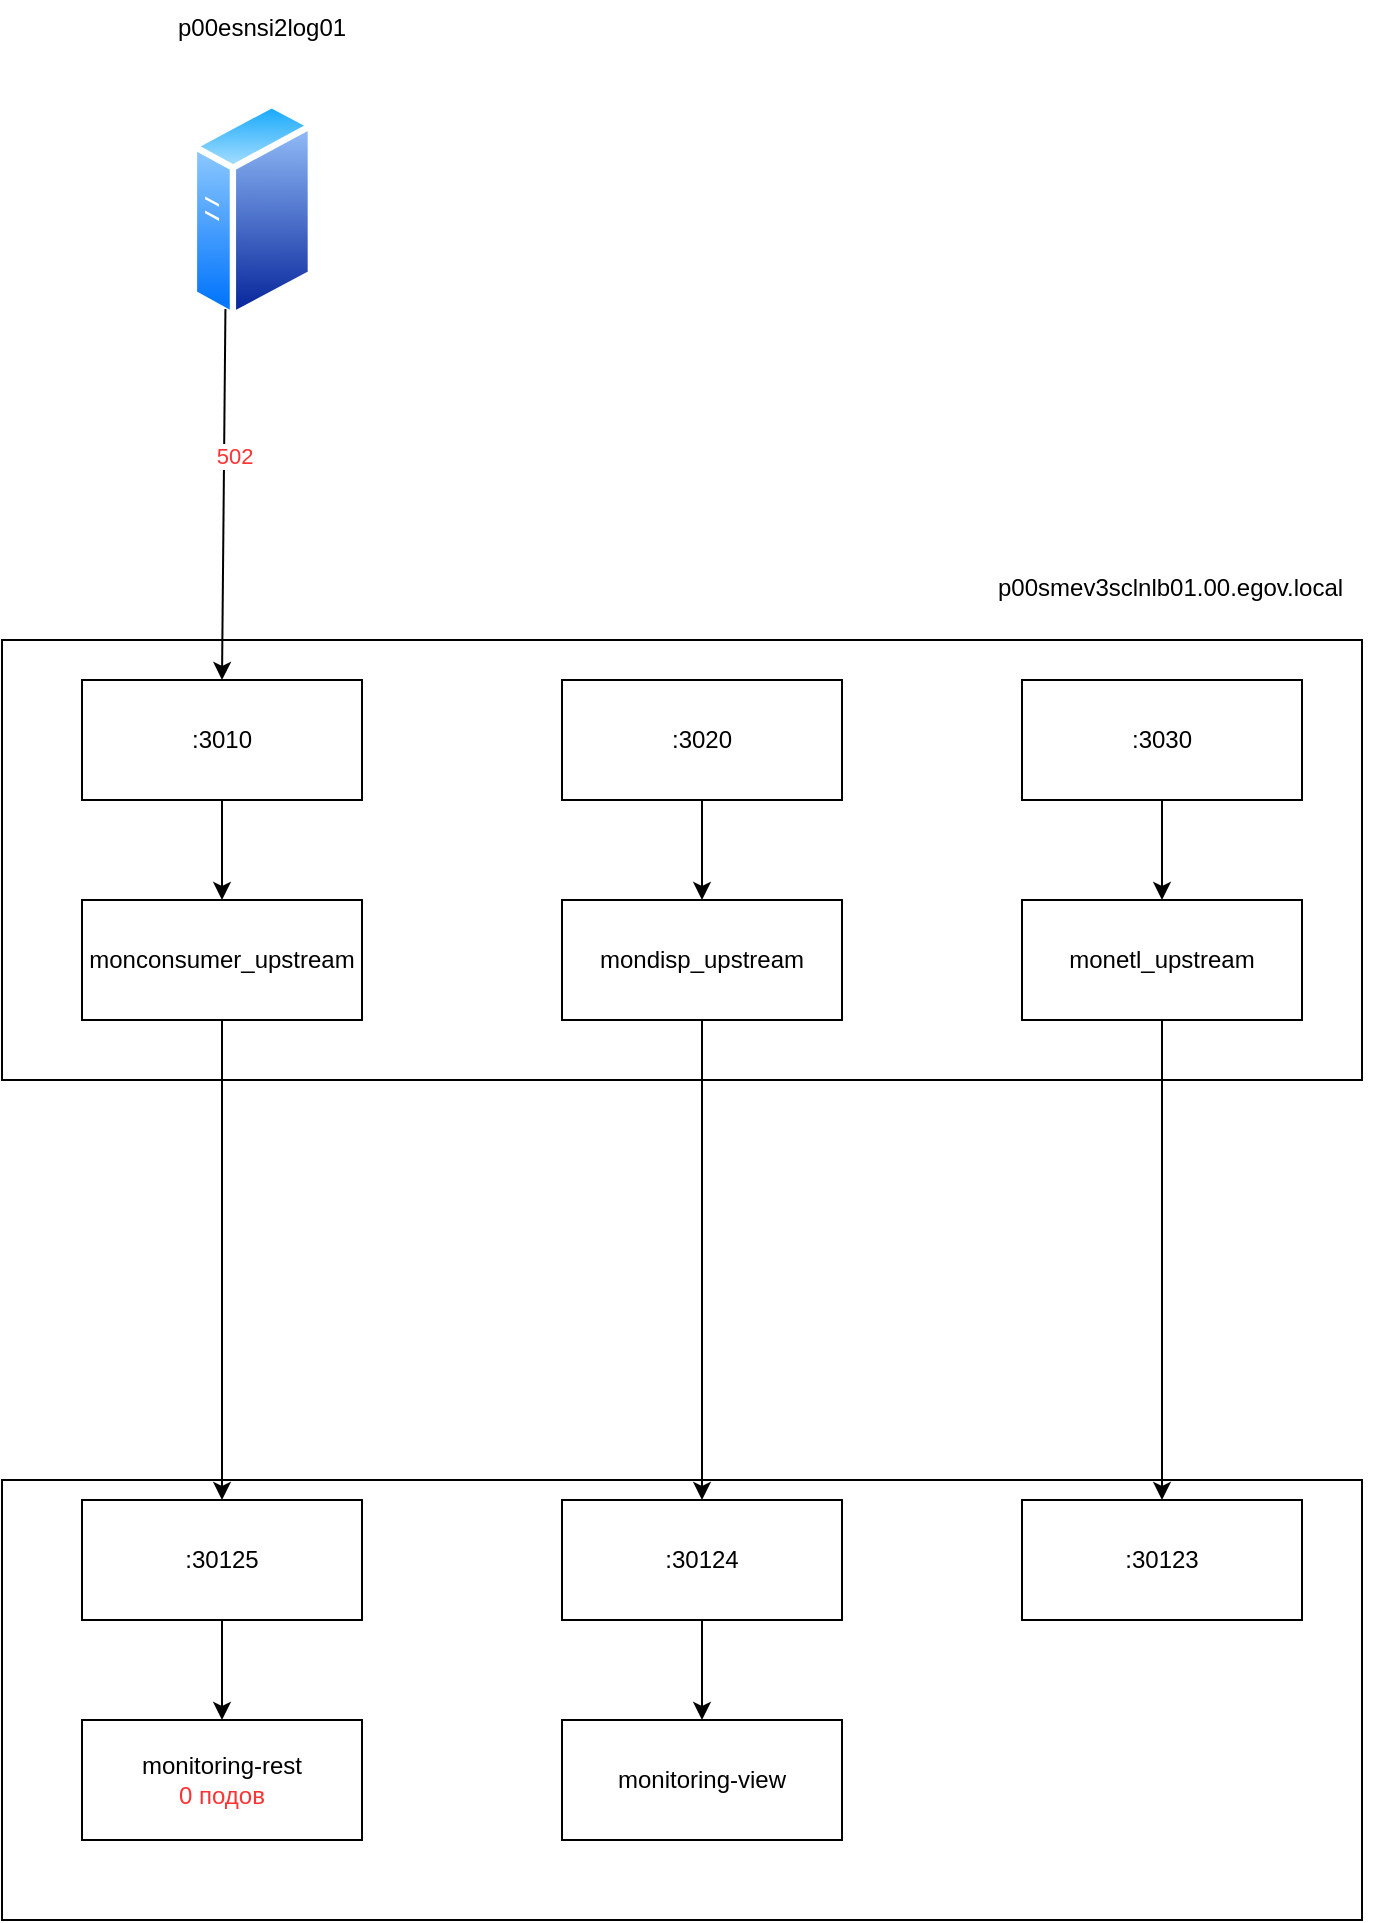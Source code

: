<mxfile version="15.9.6" type="github">
  <diagram id="RCKqnbh_RHbgNE8QMYtj" name="Page-1">
    <mxGraphModel dx="1408" dy="748" grid="1" gridSize="10" guides="1" tooltips="1" connect="1" arrows="1" fold="1" page="1" pageScale="1" pageWidth="827" pageHeight="1169" math="0" shadow="0">
      <root>
        <mxCell id="0" />
        <mxCell id="1" parent="0" />
        <mxCell id="hzMNRY1q1cPNWg9w0ZGH-1" value="" style="rounded=0;whiteSpace=wrap;html=1;" vertex="1" parent="1">
          <mxGeometry x="74" y="440" width="680" height="220" as="geometry" />
        </mxCell>
        <mxCell id="hzMNRY1q1cPNWg9w0ZGH-2" value="" style="rounded=0;whiteSpace=wrap;html=1;" vertex="1" parent="1">
          <mxGeometry x="74" y="860" width="680" height="220" as="geometry" />
        </mxCell>
        <mxCell id="hzMNRY1q1cPNWg9w0ZGH-6" value=":3010" style="rounded=0;whiteSpace=wrap;html=1;" vertex="1" parent="1">
          <mxGeometry x="114" y="460" width="140" height="60" as="geometry" />
        </mxCell>
        <mxCell id="hzMNRY1q1cPNWg9w0ZGH-7" value="monconsumer_upstream" style="rounded=0;whiteSpace=wrap;html=1;" vertex="1" parent="1">
          <mxGeometry x="114" y="570" width="140" height="60" as="geometry" />
        </mxCell>
        <mxCell id="hzMNRY1q1cPNWg9w0ZGH-9" value=":30125" style="rounded=0;whiteSpace=wrap;html=1;" vertex="1" parent="1">
          <mxGeometry x="114" y="870" width="140" height="60" as="geometry" />
        </mxCell>
        <mxCell id="hzMNRY1q1cPNWg9w0ZGH-10" value="monitoring-rest&lt;br&gt;&lt;font color=&quot;#ff3333&quot;&gt;0 подов&lt;/font&gt;" style="rounded=0;whiteSpace=wrap;html=1;" vertex="1" parent="1">
          <mxGeometry x="114" y="980" width="140" height="60" as="geometry" />
        </mxCell>
        <mxCell id="hzMNRY1q1cPNWg9w0ZGH-11" value="" style="endArrow=classic;html=1;rounded=0;exitX=0.5;exitY=1;exitDx=0;exitDy=0;entryX=0.5;entryY=0;entryDx=0;entryDy=0;" edge="1" parent="1" source="hzMNRY1q1cPNWg9w0ZGH-6" target="hzMNRY1q1cPNWg9w0ZGH-7">
          <mxGeometry width="50" height="50" relative="1" as="geometry">
            <mxPoint x="364" y="780" as="sourcePoint" />
            <mxPoint x="414" y="730" as="targetPoint" />
          </mxGeometry>
        </mxCell>
        <mxCell id="hzMNRY1q1cPNWg9w0ZGH-12" value="" style="endArrow=classic;html=1;rounded=0;exitX=0.5;exitY=1;exitDx=0;exitDy=0;entryX=0.5;entryY=0;entryDx=0;entryDy=0;" edge="1" parent="1" source="hzMNRY1q1cPNWg9w0ZGH-7" target="hzMNRY1q1cPNWg9w0ZGH-9">
          <mxGeometry width="50" height="50" relative="1" as="geometry">
            <mxPoint x="364" y="780" as="sourcePoint" />
            <mxPoint x="414" y="730" as="targetPoint" />
          </mxGeometry>
        </mxCell>
        <mxCell id="hzMNRY1q1cPNWg9w0ZGH-13" value="" style="endArrow=classic;html=1;rounded=0;exitX=0.5;exitY=1;exitDx=0;exitDy=0;" edge="1" parent="1" source="hzMNRY1q1cPNWg9w0ZGH-9" target="hzMNRY1q1cPNWg9w0ZGH-10">
          <mxGeometry width="50" height="50" relative="1" as="geometry">
            <mxPoint x="364" y="780" as="sourcePoint" />
            <mxPoint x="414" y="730" as="targetPoint" />
          </mxGeometry>
        </mxCell>
        <mxCell id="hzMNRY1q1cPNWg9w0ZGH-20" value=":3020" style="rounded=0;whiteSpace=wrap;html=1;" vertex="1" parent="1">
          <mxGeometry x="354" y="460" width="140" height="60" as="geometry" />
        </mxCell>
        <mxCell id="hzMNRY1q1cPNWg9w0ZGH-21" value="mondisp_upstream" style="rounded=0;whiteSpace=wrap;html=1;" vertex="1" parent="1">
          <mxGeometry x="354" y="570" width="140" height="60" as="geometry" />
        </mxCell>
        <mxCell id="hzMNRY1q1cPNWg9w0ZGH-22" value=":30124" style="rounded=0;whiteSpace=wrap;html=1;" vertex="1" parent="1">
          <mxGeometry x="354" y="870" width="140" height="60" as="geometry" />
        </mxCell>
        <mxCell id="hzMNRY1q1cPNWg9w0ZGH-23" value="monitoring-view" style="rounded=0;whiteSpace=wrap;html=1;" vertex="1" parent="1">
          <mxGeometry x="354" y="980" width="140" height="60" as="geometry" />
        </mxCell>
        <mxCell id="hzMNRY1q1cPNWg9w0ZGH-24" value="" style="endArrow=classic;html=1;rounded=0;exitX=0.5;exitY=1;exitDx=0;exitDy=0;entryX=0.5;entryY=0;entryDx=0;entryDy=0;" edge="1" parent="1" source="hzMNRY1q1cPNWg9w0ZGH-20" target="hzMNRY1q1cPNWg9w0ZGH-21">
          <mxGeometry width="50" height="50" relative="1" as="geometry">
            <mxPoint x="604" y="780" as="sourcePoint" />
            <mxPoint x="654" y="730" as="targetPoint" />
          </mxGeometry>
        </mxCell>
        <mxCell id="hzMNRY1q1cPNWg9w0ZGH-25" value="" style="endArrow=classic;html=1;rounded=0;exitX=0.5;exitY=1;exitDx=0;exitDy=0;entryX=0.5;entryY=0;entryDx=0;entryDy=0;" edge="1" parent="1" source="hzMNRY1q1cPNWg9w0ZGH-21" target="hzMNRY1q1cPNWg9w0ZGH-22">
          <mxGeometry width="50" height="50" relative="1" as="geometry">
            <mxPoint x="604" y="780" as="sourcePoint" />
            <mxPoint x="654" y="730" as="targetPoint" />
          </mxGeometry>
        </mxCell>
        <mxCell id="hzMNRY1q1cPNWg9w0ZGH-26" value="" style="endArrow=classic;html=1;rounded=0;exitX=0.5;exitY=1;exitDx=0;exitDy=0;" edge="1" parent="1" source="hzMNRY1q1cPNWg9w0ZGH-22" target="hzMNRY1q1cPNWg9w0ZGH-23">
          <mxGeometry width="50" height="50" relative="1" as="geometry">
            <mxPoint x="604" y="780" as="sourcePoint" />
            <mxPoint x="654" y="730" as="targetPoint" />
          </mxGeometry>
        </mxCell>
        <mxCell id="hzMNRY1q1cPNWg9w0ZGH-27" value=":3030" style="rounded=0;whiteSpace=wrap;html=1;" vertex="1" parent="1">
          <mxGeometry x="584" y="460" width="140" height="60" as="geometry" />
        </mxCell>
        <mxCell id="hzMNRY1q1cPNWg9w0ZGH-28" value="monetl_upstream" style="rounded=0;whiteSpace=wrap;html=1;" vertex="1" parent="1">
          <mxGeometry x="584" y="570" width="140" height="60" as="geometry" />
        </mxCell>
        <mxCell id="hzMNRY1q1cPNWg9w0ZGH-29" value=":30123" style="rounded=0;whiteSpace=wrap;html=1;" vertex="1" parent="1">
          <mxGeometry x="584" y="870" width="140" height="60" as="geometry" />
        </mxCell>
        <mxCell id="hzMNRY1q1cPNWg9w0ZGH-31" value="" style="endArrow=classic;html=1;rounded=0;exitX=0.5;exitY=1;exitDx=0;exitDy=0;entryX=0.5;entryY=0;entryDx=0;entryDy=0;" edge="1" parent="1" source="hzMNRY1q1cPNWg9w0ZGH-27" target="hzMNRY1q1cPNWg9w0ZGH-28">
          <mxGeometry width="50" height="50" relative="1" as="geometry">
            <mxPoint x="834" y="780" as="sourcePoint" />
            <mxPoint x="884" y="730" as="targetPoint" />
          </mxGeometry>
        </mxCell>
        <mxCell id="hzMNRY1q1cPNWg9w0ZGH-32" value="" style="endArrow=classic;html=1;rounded=0;exitX=0.5;exitY=1;exitDx=0;exitDy=0;entryX=0.5;entryY=0;entryDx=0;entryDy=0;" edge="1" parent="1" source="hzMNRY1q1cPNWg9w0ZGH-28" target="hzMNRY1q1cPNWg9w0ZGH-29">
          <mxGeometry width="50" height="50" relative="1" as="geometry">
            <mxPoint x="834" y="780" as="sourcePoint" />
            <mxPoint x="884" y="730" as="targetPoint" />
          </mxGeometry>
        </mxCell>
        <UserObject label="p00smev3sclnlb01.00.egov.local" link="p00smev3sclnlb01.00.egov.local" id="hzMNRY1q1cPNWg9w0ZGH-34">
          <mxCell style="text;whiteSpace=wrap;html=1;" vertex="1" parent="1">
            <mxGeometry x="570" y="400" width="200" height="30" as="geometry" />
          </mxCell>
        </UserObject>
        <mxCell id="hzMNRY1q1cPNWg9w0ZGH-35" value="p00esnsi2log01" style="text;whiteSpace=wrap;html=1;" vertex="1" parent="1">
          <mxGeometry x="160" y="120" width="110" height="30" as="geometry" />
        </mxCell>
        <mxCell id="hzMNRY1q1cPNWg9w0ZGH-37" value="" style="aspect=fixed;perimeter=ellipsePerimeter;html=1;align=center;shadow=0;dashed=0;spacingTop=3;image;image=img/lib/active_directory/generic_server.svg;" vertex="1" parent="1">
          <mxGeometry x="168.4" y="170" width="61.6" height="110" as="geometry" />
        </mxCell>
        <mxCell id="hzMNRY1q1cPNWg9w0ZGH-38" value="" style="endArrow=classic;html=1;rounded=0;exitX=0.25;exitY=1;exitDx=0;exitDy=0;entryX=0.5;entryY=0;entryDx=0;entryDy=0;" edge="1" parent="1" source="hzMNRY1q1cPNWg9w0ZGH-37" target="hzMNRY1q1cPNWg9w0ZGH-6">
          <mxGeometry width="50" height="50" relative="1" as="geometry">
            <mxPoint x="390" y="420" as="sourcePoint" />
            <mxPoint x="440" y="370" as="targetPoint" />
          </mxGeometry>
        </mxCell>
        <mxCell id="hzMNRY1q1cPNWg9w0ZGH-39" value="502" style="edgeLabel;html=1;align=center;verticalAlign=middle;resizable=0;points=[];fontColor=#FF3333;" vertex="1" connectable="0" parent="hzMNRY1q1cPNWg9w0ZGH-38">
          <mxGeometry x="-0.208" y="5" relative="1" as="geometry">
            <mxPoint as="offset" />
          </mxGeometry>
        </mxCell>
      </root>
    </mxGraphModel>
  </diagram>
</mxfile>
